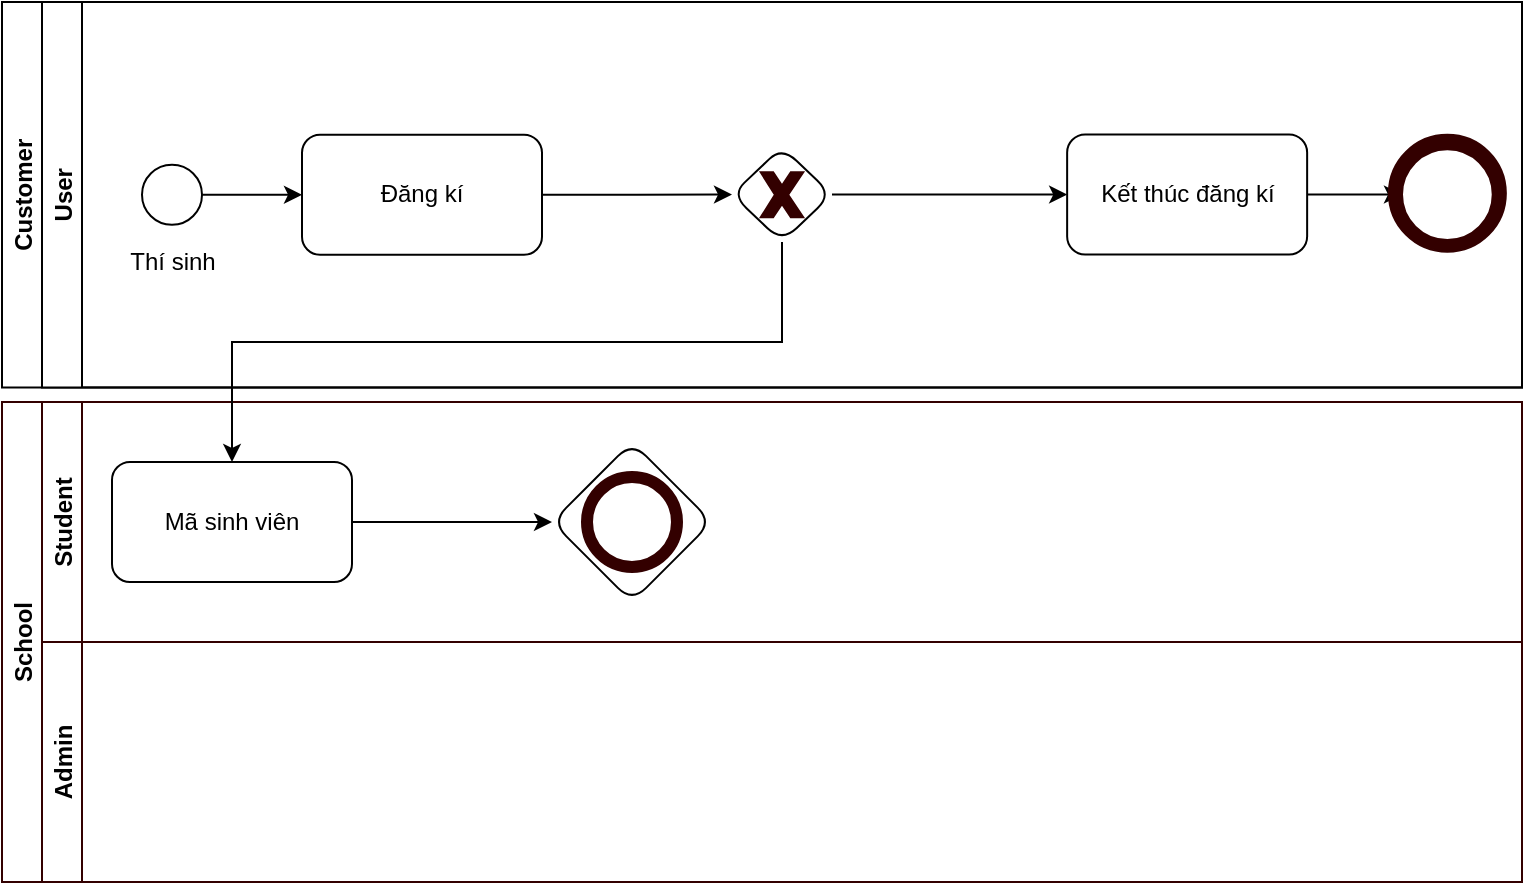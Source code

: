 <mxfile version="18.1.1" type="github">
  <diagram id="ryQIot6Qc4r87dp-uxoA" name="Page-1">
    <mxGraphModel dx="1038" dy="547" grid="1" gridSize="10" guides="1" tooltips="1" connect="1" arrows="1" fold="1" page="1" pageScale="1" pageWidth="850" pageHeight="1100" math="0" shadow="0">
      <root>
        <mxCell id="0" />
        <mxCell id="1" parent="0" />
        <mxCell id="9WHoNXc9AxaNOzqmfR5q-9" value="Customer" style="swimlane;childLayout=stackLayout;resizeParent=1;resizeParentMax=0;horizontal=0;startSize=20;horizontalStack=0;" vertex="1" parent="1">
          <mxGeometry x="40" y="40" width="760" height="192.75" as="geometry" />
        </mxCell>
        <mxCell id="9WHoNXc9AxaNOzqmfR5q-10" value="User" style="swimlane;startSize=20;horizontal=0;" vertex="1" parent="9WHoNXc9AxaNOzqmfR5q-9">
          <mxGeometry x="20" width="740" height="192.75" as="geometry" />
        </mxCell>
        <mxCell id="9WHoNXc9AxaNOzqmfR5q-19" value="" style="edgeStyle=orthogonalEdgeStyle;rounded=0;orthogonalLoop=1;jettySize=auto;html=1;" edge="1" parent="9WHoNXc9AxaNOzqmfR5q-10" source="9WHoNXc9AxaNOzqmfR5q-16" target="9WHoNXc9AxaNOzqmfR5q-18">
          <mxGeometry relative="1" as="geometry" />
        </mxCell>
        <mxCell id="9WHoNXc9AxaNOzqmfR5q-16" value="" style="ellipse;whiteSpace=wrap;html=1;aspect=fixed;" vertex="1" parent="9WHoNXc9AxaNOzqmfR5q-10">
          <mxGeometry x="50" y="81.38" width="30" height="30" as="geometry" />
        </mxCell>
        <mxCell id="9WHoNXc9AxaNOzqmfR5q-17" value="Thí sinh" style="text;html=1;align=center;verticalAlign=middle;resizable=0;points=[];autosize=1;strokeColor=none;fillColor=none;" vertex="1" parent="9WHoNXc9AxaNOzqmfR5q-10">
          <mxGeometry x="35" y="120" width="60" height="20" as="geometry" />
        </mxCell>
        <mxCell id="9WHoNXc9AxaNOzqmfR5q-21" value="" style="edgeStyle=orthogonalEdgeStyle;rounded=0;orthogonalLoop=1;jettySize=auto;html=1;" edge="1" parent="9WHoNXc9AxaNOzqmfR5q-10" source="9WHoNXc9AxaNOzqmfR5q-18" target="9WHoNXc9AxaNOzqmfR5q-20">
          <mxGeometry relative="1" as="geometry" />
        </mxCell>
        <mxCell id="9WHoNXc9AxaNOzqmfR5q-18" value="Đăng kí" style="rounded=1;whiteSpace=wrap;html=1;" vertex="1" parent="9WHoNXc9AxaNOzqmfR5q-10">
          <mxGeometry x="130" y="66.38" width="120" height="60" as="geometry" />
        </mxCell>
        <mxCell id="9WHoNXc9AxaNOzqmfR5q-45" value="" style="edgeStyle=orthogonalEdgeStyle;rounded=0;orthogonalLoop=1;jettySize=auto;html=1;" edge="1" parent="9WHoNXc9AxaNOzqmfR5q-10" source="9WHoNXc9AxaNOzqmfR5q-20" target="9WHoNXc9AxaNOzqmfR5q-44">
          <mxGeometry relative="1" as="geometry" />
        </mxCell>
        <mxCell id="9WHoNXc9AxaNOzqmfR5q-20" value="" style="rhombus;whiteSpace=wrap;html=1;rounded=1;" vertex="1" parent="9WHoNXc9AxaNOzqmfR5q-10">
          <mxGeometry x="345" y="72.5" width="50" height="47.5" as="geometry" />
        </mxCell>
        <mxCell id="9WHoNXc9AxaNOzqmfR5q-41" value="" style="verticalLabelPosition=bottom;verticalAlign=top;html=1;shape=mxgraph.basic.x;strokeColor=#330000;fillColor=#330000;" vertex="1" parent="9WHoNXc9AxaNOzqmfR5q-10">
          <mxGeometry x="359.37" y="85.13" width="21.25" height="22.5" as="geometry" />
        </mxCell>
        <mxCell id="9WHoNXc9AxaNOzqmfR5q-57" value="" style="edgeStyle=orthogonalEdgeStyle;rounded=0;orthogonalLoop=1;jettySize=auto;html=1;fontColor=#FFFFFF;" edge="1" parent="9WHoNXc9AxaNOzqmfR5q-10" source="9WHoNXc9AxaNOzqmfR5q-44" target="9WHoNXc9AxaNOzqmfR5q-56">
          <mxGeometry relative="1" as="geometry" />
        </mxCell>
        <mxCell id="9WHoNXc9AxaNOzqmfR5q-44" value="Kết thúc đăng kí" style="rounded=1;whiteSpace=wrap;html=1;" vertex="1" parent="9WHoNXc9AxaNOzqmfR5q-10">
          <mxGeometry x="512.57" y="66.25" width="120" height="60" as="geometry" />
        </mxCell>
        <mxCell id="9WHoNXc9AxaNOzqmfR5q-55" value="" style="ellipse;whiteSpace=wrap;html=1;aspect=fixed;labelBackgroundColor=#FFFFFF;fontColor=#FFFFFF;strokeColor=#330000;fillColor=#330000;" vertex="1" parent="9WHoNXc9AxaNOzqmfR5q-10">
          <mxGeometry x="673.43" y="66.38" width="58.5" height="58.5" as="geometry" />
        </mxCell>
        <mxCell id="9WHoNXc9AxaNOzqmfR5q-56" value="" style="ellipse;whiteSpace=wrap;html=1;aspect=fixed;labelBackgroundColor=#FFFFFF;fontColor=#FFFFFF;strokeColor=#330000;fillColor=default;" vertex="1" parent="9WHoNXc9AxaNOzqmfR5q-10">
          <mxGeometry x="680" y="73.57" width="45.37" height="45.37" as="geometry" />
        </mxCell>
        <mxCell id="9WHoNXc9AxaNOzqmfR5q-36" value="School" style="swimlane;childLayout=stackLayout;resizeParent=1;resizeParentMax=0;horizontal=0;startSize=20;horizontalStack=0;strokeColor=#330000;fillColor=#FFFFFF;" vertex="1" parent="1">
          <mxGeometry x="40" y="240" width="760" height="240" as="geometry" />
        </mxCell>
        <mxCell id="9WHoNXc9AxaNOzqmfR5q-37" value="Student" style="swimlane;startSize=20;horizontal=0;strokeColor=#330000;fillColor=#FFFFFF;" vertex="1" parent="9WHoNXc9AxaNOzqmfR5q-36">
          <mxGeometry x="20" width="740" height="120" as="geometry" />
        </mxCell>
        <mxCell id="9WHoNXc9AxaNOzqmfR5q-69" value="" style="edgeStyle=orthogonalEdgeStyle;rounded=0;orthogonalLoop=1;jettySize=auto;html=1;fontColor=#FFFFFF;" edge="1" parent="9WHoNXc9AxaNOzqmfR5q-37" source="9WHoNXc9AxaNOzqmfR5q-42" target="9WHoNXc9AxaNOzqmfR5q-68">
          <mxGeometry relative="1" as="geometry" />
        </mxCell>
        <mxCell id="9WHoNXc9AxaNOzqmfR5q-42" value="Mã sinh viên" style="rounded=1;whiteSpace=wrap;html=1;" vertex="1" parent="9WHoNXc9AxaNOzqmfR5q-37">
          <mxGeometry x="35" y="30" width="120" height="60" as="geometry" />
        </mxCell>
        <mxCell id="9WHoNXc9AxaNOzqmfR5q-68" value="" style="rhombus;whiteSpace=wrap;html=1;rounded=1;" vertex="1" parent="9WHoNXc9AxaNOzqmfR5q-37">
          <mxGeometry x="255" y="20" width="80" height="80" as="geometry" />
        </mxCell>
        <mxCell id="9WHoNXc9AxaNOzqmfR5q-76" value="" style="ellipse;whiteSpace=wrap;html=1;aspect=fixed;labelBackgroundColor=#330000;fontColor=#330000;strokeColor=#330000;fillColor=#330000;gradientColor=none;" vertex="1" parent="9WHoNXc9AxaNOzqmfR5q-37">
          <mxGeometry x="270" y="35" width="50" height="50" as="geometry" />
        </mxCell>
        <mxCell id="9WHoNXc9AxaNOzqmfR5q-78" value="" style="ellipse;whiteSpace=wrap;html=1;aspect=fixed;labelBackgroundColor=#330000;fontColor=#330000;strokeColor=#330000;fillColor=default;gradientColor=none;" vertex="1" parent="9WHoNXc9AxaNOzqmfR5q-37">
          <mxGeometry x="275" y="40" width="40" height="40" as="geometry" />
        </mxCell>
        <mxCell id="9WHoNXc9AxaNOzqmfR5q-38" value="Admin" style="swimlane;startSize=20;horizontal=0;strokeColor=#330000;fillColor=#FFFFFF;" vertex="1" parent="9WHoNXc9AxaNOzqmfR5q-36">
          <mxGeometry x="20" y="120" width="740" height="120" as="geometry" />
        </mxCell>
        <mxCell id="9WHoNXc9AxaNOzqmfR5q-43" value="" style="edgeStyle=orthogonalEdgeStyle;rounded=0;orthogonalLoop=1;jettySize=auto;html=1;" edge="1" parent="1" source="9WHoNXc9AxaNOzqmfR5q-20" target="9WHoNXc9AxaNOzqmfR5q-42">
          <mxGeometry relative="1" as="geometry">
            <Array as="points">
              <mxPoint x="430" y="210" />
              <mxPoint x="155" y="210" />
            </Array>
          </mxGeometry>
        </mxCell>
      </root>
    </mxGraphModel>
  </diagram>
</mxfile>
